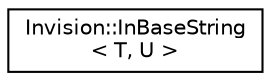 digraph "Graphical Class Hierarchy"
{
 // LATEX_PDF_SIZE
  edge [fontname="Helvetica",fontsize="10",labelfontname="Helvetica",labelfontsize="10"];
  node [fontname="Helvetica",fontsize="10",shape=record];
  rankdir="LR";
  Node0 [label="Invision::InBaseString\l\< T, U \>",height=0.2,width=0.4,color="black", fillcolor="white", style="filled",URL="$class_invision_1_1_in_base_string.html",tooltip=" "];
}
